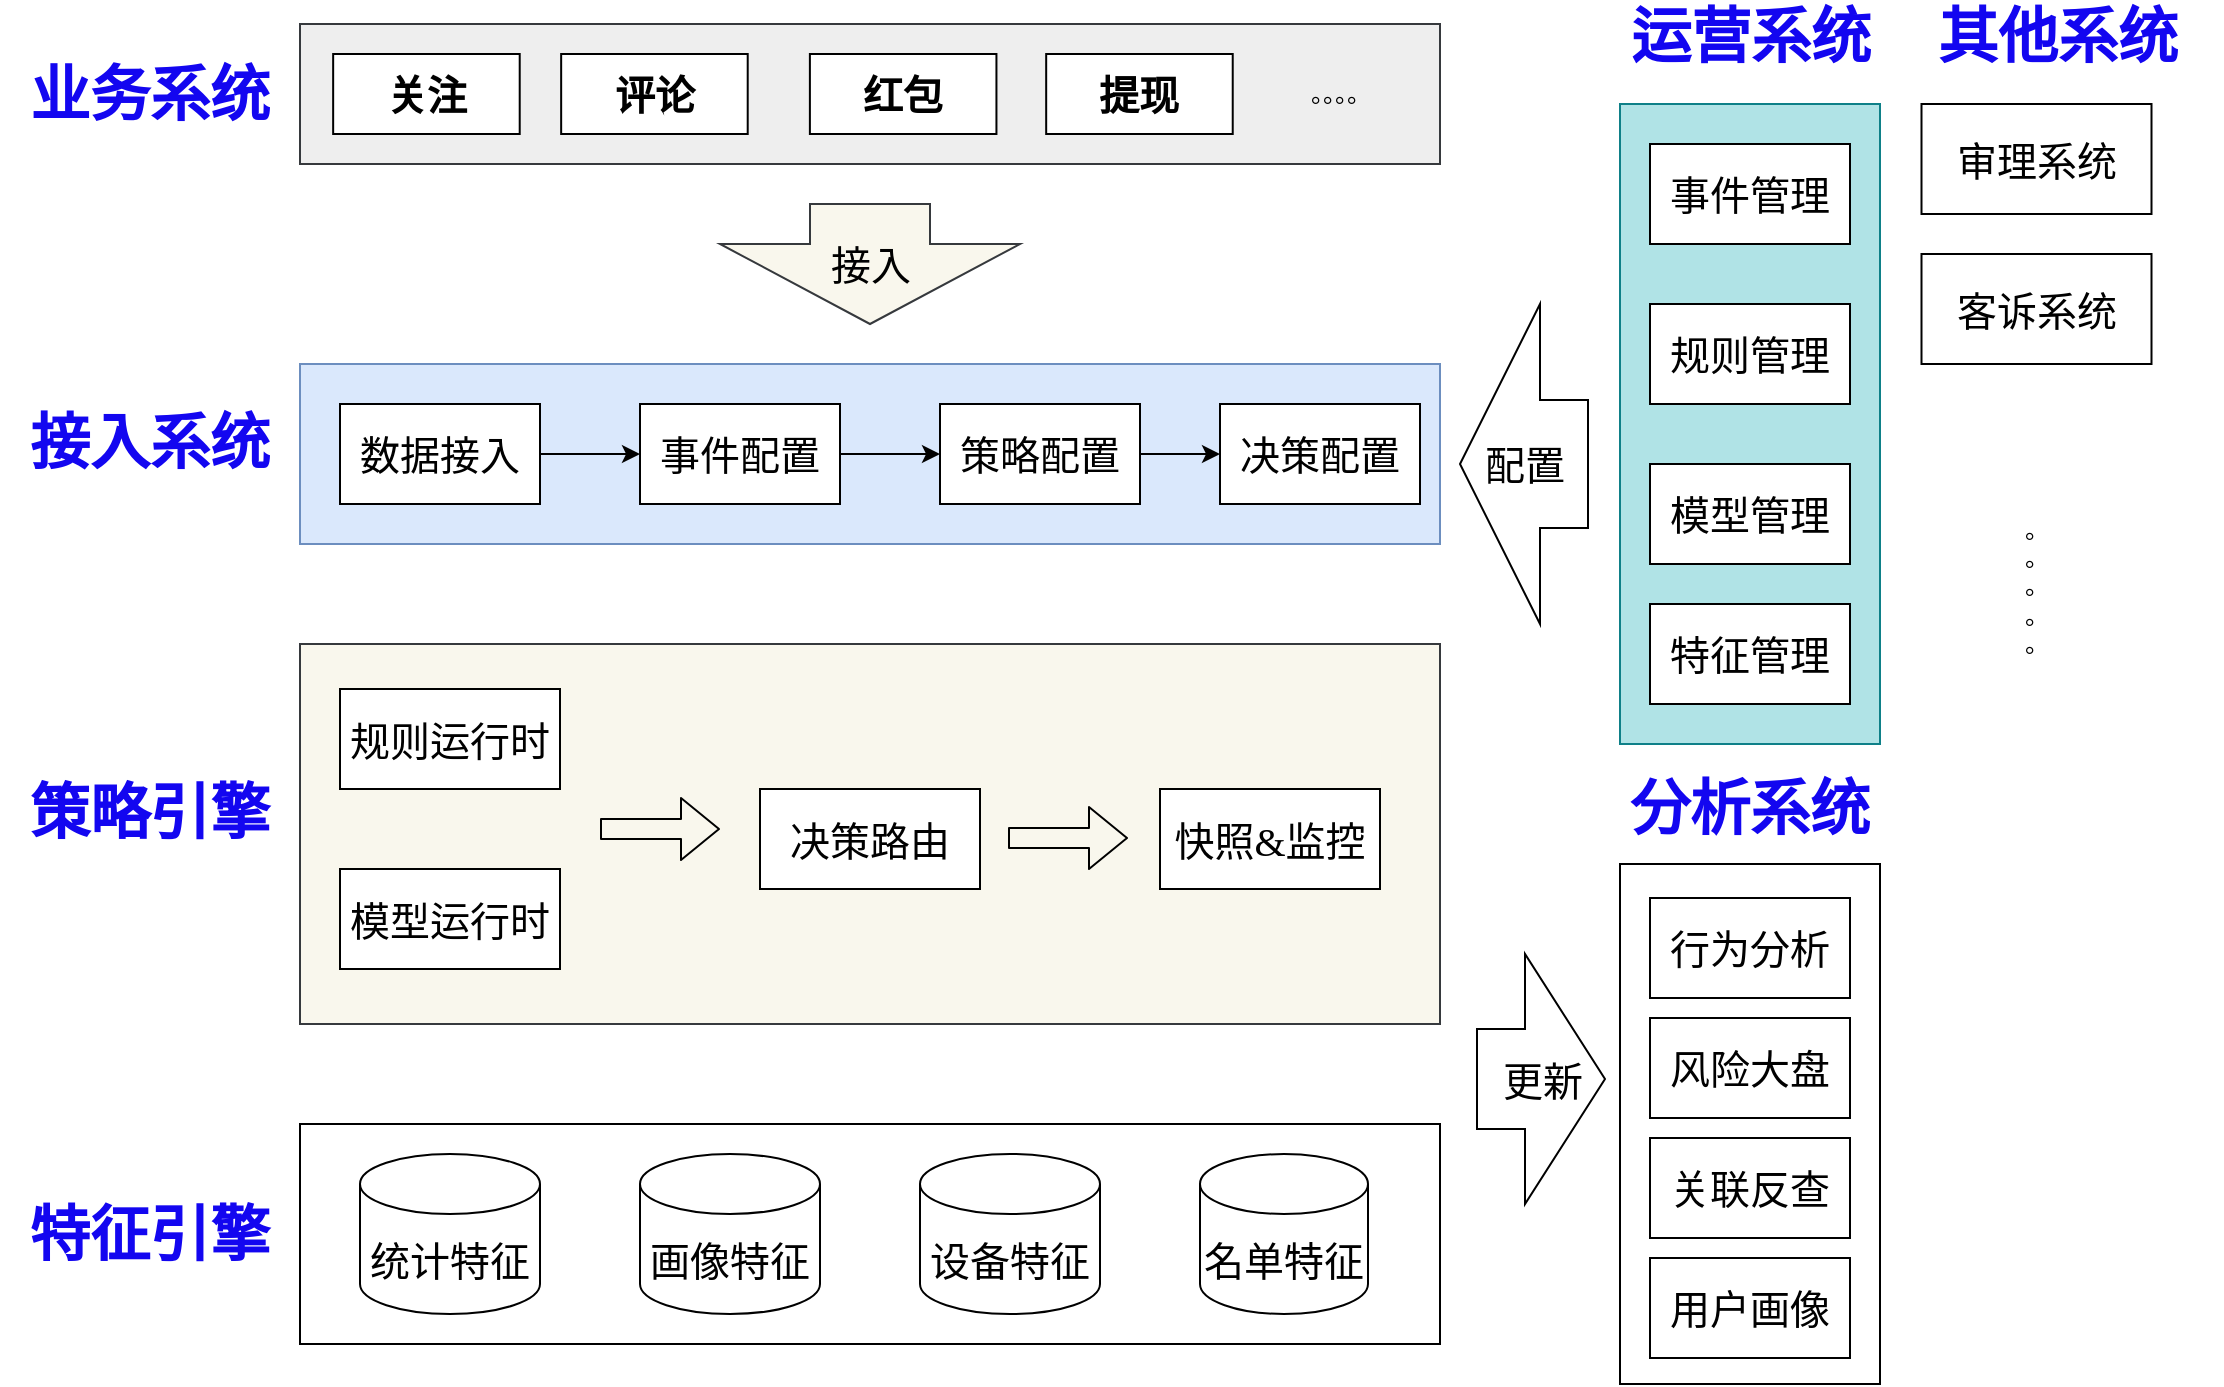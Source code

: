 <mxfile version="14.9.8" type="github">
  <diagram id="CgHuMHWb_MgUtAC-TnG3" name="Page-1">
    <mxGraphModel dx="2082" dy="754" grid="1" gridSize="10" guides="1" tooltips="1" connect="1" arrows="1" fold="1" page="1" pageScale="1" pageWidth="827" pageHeight="1169" math="0" shadow="0">
      <root>
        <mxCell id="0" />
        <mxCell id="1" parent="0" />
        <mxCell id="HVg_R_1ZHr7gGvRmpxuw-1" value="" style="rounded=0;whiteSpace=wrap;html=1;fillColor=#b0e3e6;strokeColor=#0e8088;fontFamily=TencentSans;" parent="1" vertex="1">
          <mxGeometry x="640" y="160" width="130" height="320" as="geometry" />
        </mxCell>
        <mxCell id="HVg_R_1ZHr7gGvRmpxuw-2" value="&lt;b style=&quot;font-size: 30px;&quot;&gt;&lt;font style=&quot;font-size: 30px;&quot;&gt;运营系统&lt;/font&gt;&lt;/b&gt;" style="text;html=1;strokeColor=none;fillColor=none;align=center;verticalAlign=middle;whiteSpace=wrap;rounded=0;fontFamily=TencentSans;fontSize=30;fontColor=#1306F0;" parent="1" vertex="1">
          <mxGeometry x="632.5" y="111" width="145" height="30" as="geometry" />
        </mxCell>
        <mxCell id="HVg_R_1ZHr7gGvRmpxuw-3" value="事件管理" style="rounded=0;whiteSpace=wrap;html=1;fontFamily=TencentSans;fontSize=20;" parent="1" vertex="1">
          <mxGeometry x="655" y="180" width="100" height="50" as="geometry" />
        </mxCell>
        <mxCell id="HVg_R_1ZHr7gGvRmpxuw-4" value="规则管理" style="rounded=0;whiteSpace=wrap;html=1;fontFamily=TencentSans;fontSize=20;" parent="1" vertex="1">
          <mxGeometry x="655" y="260" width="100" height="50" as="geometry" />
        </mxCell>
        <mxCell id="HVg_R_1ZHr7gGvRmpxuw-5" value="模型管理" style="rounded=0;whiteSpace=wrap;html=1;fontFamily=TencentSans;fontSize=20;" parent="1" vertex="1">
          <mxGeometry x="655" y="340" width="100" height="50" as="geometry" />
        </mxCell>
        <mxCell id="HVg_R_1ZHr7gGvRmpxuw-6" value="特征管理" style="rounded=0;whiteSpace=wrap;html=1;fontFamily=TencentSans;fontSize=20;" parent="1" vertex="1">
          <mxGeometry x="655" y="410" width="100" height="50" as="geometry" />
        </mxCell>
        <mxCell id="HVg_R_1ZHr7gGvRmpxuw-14" value="&lt;b style=&quot;font-size: 30px&quot;&gt;&lt;font style=&quot;font-size: 30px&quot;&gt;业务系统&lt;/font&gt;&lt;/b&gt;" style="text;html=1;strokeColor=none;fillColor=none;align=center;verticalAlign=middle;whiteSpace=wrap;rounded=0;fontFamily=TencentSans;fontSize=30;fontColor=#1306F0;" parent="1" vertex="1">
          <mxGeometry x="-160" y="136.25" width="130" height="37.5" as="geometry" />
        </mxCell>
        <mxCell id="HVg_R_1ZHr7gGvRmpxuw-16" value="" style="group;fontFamily=TencentSans;" parent="1" vertex="1" connectable="0">
          <mxGeometry x="-20" y="120" width="570" height="70" as="geometry" />
        </mxCell>
        <mxCell id="HVg_R_1ZHr7gGvRmpxuw-13" value="" style="group;strokeColor=#36393d;fillColor=#E6E6E6;container=0;fontFamily=TencentSans;" parent="HVg_R_1ZHr7gGvRmpxuw-16" vertex="1" connectable="0">
          <mxGeometry width="570" height="70" as="geometry" />
        </mxCell>
        <mxCell id="HVg_R_1ZHr7gGvRmpxuw-7" value="" style="rounded=0;whiteSpace=wrap;html=1;fillColor=#eeeeee;strokeColor=#36393d;fontFamily=TencentSans;" parent="HVg_R_1ZHr7gGvRmpxuw-16" vertex="1">
          <mxGeometry width="570" height="70" as="geometry" />
        </mxCell>
        <mxCell id="HVg_R_1ZHr7gGvRmpxuw-8" value="关注" style="rounded=0;whiteSpace=wrap;html=1;fontFamily=TencentSans;fontStyle=1;fontSize=20;" parent="HVg_R_1ZHr7gGvRmpxuw-16" vertex="1">
          <mxGeometry x="16.582" y="15" width="93.273" height="40" as="geometry" />
        </mxCell>
        <mxCell id="HVg_R_1ZHr7gGvRmpxuw-9" value="评论" style="rounded=0;whiteSpace=wrap;html=1;fontFamily=TencentSans;fontStyle=1;fontSize=20;" parent="HVg_R_1ZHr7gGvRmpxuw-16" vertex="1">
          <mxGeometry x="130.582" y="15" width="93.273" height="40" as="geometry" />
        </mxCell>
        <mxCell id="HVg_R_1ZHr7gGvRmpxuw-10" value="红包" style="rounded=0;whiteSpace=wrap;html=1;fontFamily=TencentSans;fontStyle=1;fontSize=20;" parent="HVg_R_1ZHr7gGvRmpxuw-16" vertex="1">
          <mxGeometry x="254.945" y="15" width="93.273" height="40" as="geometry" />
        </mxCell>
        <mxCell id="HVg_R_1ZHr7gGvRmpxuw-11" value="提现" style="rounded=0;whiteSpace=wrap;html=1;fontFamily=TencentSans;fontStyle=1;fontSize=20;" parent="HVg_R_1ZHr7gGvRmpxuw-16" vertex="1">
          <mxGeometry x="373.091" y="15" width="93.273" height="40" as="geometry" />
        </mxCell>
        <mxCell id="HVg_R_1ZHr7gGvRmpxuw-12" value="。。。。" style="text;html=1;strokeColor=none;fillColor=none;align=center;verticalAlign=middle;whiteSpace=wrap;rounded=0;fontFamily=TencentSans;" parent="HVg_R_1ZHr7gGvRmpxuw-16" vertex="1">
          <mxGeometry x="500.045" y="25" width="41.455" height="20" as="geometry" />
        </mxCell>
        <mxCell id="HVg_R_1ZHr7gGvRmpxuw-17" value="&lt;b style=&quot;font-size: 30px&quot;&gt;&lt;font style=&quot;font-size: 30px&quot;&gt;接入系统&lt;/font&gt;&lt;/b&gt;" style="text;html=1;strokeColor=none;fillColor=none;align=center;verticalAlign=middle;whiteSpace=wrap;rounded=0;fontFamily=TencentSans;fontSize=30;fontColor=#1306F0;" parent="1" vertex="1">
          <mxGeometry x="-170" y="310" width="150" height="37.5" as="geometry" />
        </mxCell>
        <mxCell id="HVg_R_1ZHr7gGvRmpxuw-25" value="接入" style="html=1;shadow=0;dashed=0;align=center;verticalAlign=middle;shape=mxgraph.arrows2.arrow;dy=0.6;dx=40;direction=south;notch=0;fillColor=#f9f7ed;strokeColor=#36393d;fontFamily=TencentSans;fontSize=20;" parent="1" vertex="1">
          <mxGeometry x="190" y="210" width="150" height="60" as="geometry" />
        </mxCell>
        <mxCell id="HVg_R_1ZHr7gGvRmpxuw-31" value="" style="group;fontFamily=TencentSans;" parent="1" vertex="1" connectable="0">
          <mxGeometry x="-20" y="290" width="570" height="90" as="geometry" />
        </mxCell>
        <mxCell id="HVg_R_1ZHr7gGvRmpxuw-15" value="" style="rounded=0;whiteSpace=wrap;html=1;fillColor=#dae8fc;strokeColor=#6c8ebf;fontFamily=TencentSans;" parent="HVg_R_1ZHr7gGvRmpxuw-31" vertex="1">
          <mxGeometry width="570" height="90" as="geometry" />
        </mxCell>
        <mxCell id="HVg_R_1ZHr7gGvRmpxuw-18" value="数据接入" style="rounded=0;whiteSpace=wrap;html=1;fontFamily=TencentSans;fontSize=20;" parent="HVg_R_1ZHr7gGvRmpxuw-31" vertex="1">
          <mxGeometry x="20" y="20" width="100" height="50" as="geometry" />
        </mxCell>
        <mxCell id="HVg_R_1ZHr7gGvRmpxuw-19" value="事件配置" style="rounded=0;whiteSpace=wrap;html=1;fontFamily=TencentSans;fontSize=20;" parent="HVg_R_1ZHr7gGvRmpxuw-31" vertex="1">
          <mxGeometry x="170" y="20" width="100" height="50" as="geometry" />
        </mxCell>
        <mxCell id="HVg_R_1ZHr7gGvRmpxuw-20" value="" style="edgeStyle=orthogonalEdgeStyle;rounded=0;orthogonalLoop=1;jettySize=auto;html=1;fontFamily=TencentSans;" parent="HVg_R_1ZHr7gGvRmpxuw-31" source="HVg_R_1ZHr7gGvRmpxuw-18" target="HVg_R_1ZHr7gGvRmpxuw-19" edge="1">
          <mxGeometry relative="1" as="geometry" />
        </mxCell>
        <mxCell id="HVg_R_1ZHr7gGvRmpxuw-27" value="策略配置" style="rounded=0;whiteSpace=wrap;html=1;fontFamily=TencentSans;fontSize=20;" parent="HVg_R_1ZHr7gGvRmpxuw-31" vertex="1">
          <mxGeometry x="320" y="20" width="100" height="50" as="geometry" />
        </mxCell>
        <mxCell id="HVg_R_1ZHr7gGvRmpxuw-28" value="" style="edgeStyle=orthogonalEdgeStyle;rounded=0;orthogonalLoop=1;jettySize=auto;html=1;fontFamily=TencentSans;" parent="HVg_R_1ZHr7gGvRmpxuw-31" source="HVg_R_1ZHr7gGvRmpxuw-19" target="HVg_R_1ZHr7gGvRmpxuw-27" edge="1">
          <mxGeometry relative="1" as="geometry" />
        </mxCell>
        <mxCell id="HVg_R_1ZHr7gGvRmpxuw-29" value="决策配置" style="rounded=0;whiteSpace=wrap;html=1;fontFamily=TencentSans;fontSize=20;" parent="HVg_R_1ZHr7gGvRmpxuw-31" vertex="1">
          <mxGeometry x="460" y="20" width="100" height="50" as="geometry" />
        </mxCell>
        <mxCell id="HVg_R_1ZHr7gGvRmpxuw-30" value="" style="edgeStyle=orthogonalEdgeStyle;rounded=0;orthogonalLoop=1;jettySize=auto;html=1;fontFamily=TencentSans;" parent="HVg_R_1ZHr7gGvRmpxuw-31" source="HVg_R_1ZHr7gGvRmpxuw-27" target="HVg_R_1ZHr7gGvRmpxuw-29" edge="1">
          <mxGeometry relative="1" as="geometry" />
        </mxCell>
        <mxCell id="HVg_R_1ZHr7gGvRmpxuw-32" value="&lt;b style=&quot;font-size: 30px;&quot;&gt;&lt;font style=&quot;font-size: 30px;&quot;&gt;分析系统&lt;/font&gt;&lt;/b&gt;" style="text;html=1;strokeColor=none;fillColor=none;align=center;verticalAlign=middle;whiteSpace=wrap;rounded=0;fontFamily=TencentSans;fontSize=30;fontColor=#1306F0;" parent="1" vertex="1">
          <mxGeometry x="611.25" y="497.25" width="187.5" height="30" as="geometry" />
        </mxCell>
        <mxCell id="HVg_R_1ZHr7gGvRmpxuw-33" value="配置" style="html=1;shadow=0;dashed=0;align=center;verticalAlign=middle;shape=mxgraph.arrows2.arrow;dy=0.6;dx=40;flipH=1;notch=0;fillColor=#ffffff;fontFamily=TencentSans;fontSize=20;" parent="1" vertex="1">
          <mxGeometry x="560" y="260" width="64" height="160" as="geometry" />
        </mxCell>
        <mxCell id="HVg_R_1ZHr7gGvRmpxuw-40" value="更新" style="html=1;shadow=0;dashed=0;align=center;verticalAlign=middle;shape=mxgraph.arrows2.arrow;dy=0.6;dx=40;notch=0;fillColor=#ffffff;fontFamily=TencentSans;fontSize=20;" parent="1" vertex="1">
          <mxGeometry x="568.5" y="585" width="64" height="125" as="geometry" />
        </mxCell>
        <mxCell id="HVg_R_1ZHr7gGvRmpxuw-41" value="客诉系统" style="rounded=0;whiteSpace=wrap;html=1;fontFamily=TencentSans;fontSize=20;" parent="1" vertex="1">
          <mxGeometry x="790.75" y="235" width="115" height="55" as="geometry" />
        </mxCell>
        <mxCell id="HVg_R_1ZHr7gGvRmpxuw-42" value="审理系统" style="rounded=0;whiteSpace=wrap;html=1;fontFamily=TencentSans;fontSize=20;" parent="1" vertex="1">
          <mxGeometry x="790.75" y="160" width="115" height="55" as="geometry" />
        </mxCell>
        <mxCell id="HVg_R_1ZHr7gGvRmpxuw-43" value="。&lt;br&gt;。&lt;br&gt;。&lt;br&gt;。&lt;br&gt;。" style="text;html=1;strokeColor=none;fillColor=none;align=center;verticalAlign=middle;whiteSpace=wrap;rounded=0;fontFamily=TencentSans;" parent="1" vertex="1">
          <mxGeometry x="827" y="355" width="42.5" height="92.5" as="geometry" />
        </mxCell>
        <mxCell id="HVg_R_1ZHr7gGvRmpxuw-45" value="&lt;b style=&quot;font-size: 30px;&quot;&gt;&lt;font style=&quot;font-size: 30px;&quot;&gt;其他系统&lt;/font&gt;&lt;/b&gt;" style="text;html=1;strokeColor=none;fillColor=none;align=center;verticalAlign=middle;whiteSpace=wrap;rounded=0;fontFamily=TencentSans;fontSize=30;fontColor=#1306F0;" parent="1" vertex="1">
          <mxGeometry x="776.5" y="111" width="164.25" height="30" as="geometry" />
        </mxCell>
        <mxCell id="HVg_R_1ZHr7gGvRmpxuw-47" value="" style="rounded=0;whiteSpace=wrap;html=1;fillColor=#ffffff;fontFamily=TencentSans;" parent="1" vertex="1">
          <mxGeometry x="-20" y="670" width="570" height="110" as="geometry" />
        </mxCell>
        <mxCell id="HVg_R_1ZHr7gGvRmpxuw-49" value="&lt;b style=&quot;font-size: 30px&quot;&gt;&lt;font style=&quot;font-size: 30px&quot;&gt;策略引擎&lt;/font&gt;&lt;/b&gt;" style="text;html=1;strokeColor=none;fillColor=none;align=center;verticalAlign=middle;whiteSpace=wrap;rounded=0;fontFamily=TencentSans;fontSize=30;fontColor=#1306F0;" parent="1" vertex="1">
          <mxGeometry x="-160" y="494.75" width="130" height="37.5" as="geometry" />
        </mxCell>
        <mxCell id="HVg_R_1ZHr7gGvRmpxuw-50" value="&lt;b style=&quot;font-size: 30px&quot;&gt;&lt;font style=&quot;font-size: 30px&quot;&gt;特征引擎&lt;br&gt;&lt;/font&gt;&lt;/b&gt;" style="text;html=1;strokeColor=none;fillColor=none;align=center;verticalAlign=middle;whiteSpace=wrap;rounded=0;fontFamily=TencentSans;fontSize=30;fontColor=#1306F0;" parent="1" vertex="1">
          <mxGeometry x="-160" y="706.25" width="130" height="37.5" as="geometry" />
        </mxCell>
        <mxCell id="HVg_R_1ZHr7gGvRmpxuw-62" value="" style="group;fontFamily=TencentSans;" parent="1" vertex="1" connectable="0">
          <mxGeometry x="-20" y="430" width="570" height="190" as="geometry" />
        </mxCell>
        <mxCell id="HVg_R_1ZHr7gGvRmpxuw-46" value="" style="rounded=0;whiteSpace=wrap;html=1;fillColor=#f9f7ed;strokeColor=#36393d;fontFamily=TencentSans;" parent="HVg_R_1ZHr7gGvRmpxuw-62" vertex="1">
          <mxGeometry width="570" height="190" as="geometry" />
        </mxCell>
        <mxCell id="HVg_R_1ZHr7gGvRmpxuw-51" value="规则运行时" style="rounded=0;whiteSpace=wrap;html=1;fillColor=#ffffff;fontFamily=TencentSans;fontSize=20;" parent="HVg_R_1ZHr7gGvRmpxuw-62" vertex="1">
          <mxGeometry x="20" y="22.5" width="110" height="50" as="geometry" />
        </mxCell>
        <mxCell id="HVg_R_1ZHr7gGvRmpxuw-52" value="模型运行时" style="rounded=0;whiteSpace=wrap;html=1;fillColor=#ffffff;fontFamily=TencentSans;fontSize=20;" parent="HVg_R_1ZHr7gGvRmpxuw-62" vertex="1">
          <mxGeometry x="20" y="112.5" width="110" height="50" as="geometry" />
        </mxCell>
        <mxCell id="HVg_R_1ZHr7gGvRmpxuw-53" value="决策路由" style="rounded=0;whiteSpace=wrap;html=1;fillColor=#ffffff;fontFamily=TencentSans;fontSize=20;" parent="HVg_R_1ZHr7gGvRmpxuw-62" vertex="1">
          <mxGeometry x="230" y="72.5" width="110" height="50" as="geometry" />
        </mxCell>
        <mxCell id="HVg_R_1ZHr7gGvRmpxuw-54" value="快照&amp;amp;监控" style="rounded=0;whiteSpace=wrap;html=1;fillColor=#ffffff;fontFamily=TencentSans;fontSize=20;" parent="HVg_R_1ZHr7gGvRmpxuw-62" vertex="1">
          <mxGeometry x="430" y="72.5" width="110" height="50" as="geometry" />
        </mxCell>
        <mxCell id="HVg_R_1ZHr7gGvRmpxuw-60" value="" style="shape=flexArrow;endArrow=classic;html=1;fontFamily=TencentSans;" parent="HVg_R_1ZHr7gGvRmpxuw-62" edge="1">
          <mxGeometry width="50" height="50" relative="1" as="geometry">
            <mxPoint x="150" y="92.5" as="sourcePoint" />
            <mxPoint x="210" y="92.5" as="targetPoint" />
          </mxGeometry>
        </mxCell>
        <mxCell id="HVg_R_1ZHr7gGvRmpxuw-61" value="" style="shape=flexArrow;endArrow=classic;html=1;fontFamily=TencentSans;" parent="HVg_R_1ZHr7gGvRmpxuw-62" edge="1">
          <mxGeometry width="50" height="50" relative="1" as="geometry">
            <mxPoint x="354" y="97" as="sourcePoint" />
            <mxPoint x="414" y="97" as="targetPoint" />
          </mxGeometry>
        </mxCell>
        <mxCell id="HVg_R_1ZHr7gGvRmpxuw-63" value="统计特征" style="shape=cylinder3;whiteSpace=wrap;html=1;boundedLbl=1;backgroundOutline=1;size=15;fillColor=#ffffff;fontFamily=TencentSans;fontSize=20;" parent="1" vertex="1">
          <mxGeometry x="10" y="685" width="90" height="80" as="geometry" />
        </mxCell>
        <mxCell id="HVg_R_1ZHr7gGvRmpxuw-64" value="画像特征" style="shape=cylinder3;whiteSpace=wrap;html=1;boundedLbl=1;backgroundOutline=1;size=15;fillColor=#ffffff;fontFamily=TencentSans;fontSize=20;" parent="1" vertex="1">
          <mxGeometry x="150" y="685" width="90" height="80" as="geometry" />
        </mxCell>
        <mxCell id="HVg_R_1ZHr7gGvRmpxuw-65" value="设备特征" style="shape=cylinder3;whiteSpace=wrap;html=1;boundedLbl=1;backgroundOutline=1;size=15;fillColor=#ffffff;fontFamily=TencentSans;fontSize=20;" parent="1" vertex="1">
          <mxGeometry x="290" y="685" width="90" height="80" as="geometry" />
        </mxCell>
        <mxCell id="HVg_R_1ZHr7gGvRmpxuw-66" value="名单特征" style="shape=cylinder3;whiteSpace=wrap;html=1;boundedLbl=1;backgroundOutline=1;size=15;fillColor=#ffffff;fontFamily=TencentSans;fontSize=20;" parent="1" vertex="1">
          <mxGeometry x="430" y="685" width="84" height="80" as="geometry" />
        </mxCell>
        <mxCell id="3dWUOVySmQdVNzKVr4_l-2" value="" style="group" vertex="1" connectable="0" parent="1">
          <mxGeometry x="640" y="540" width="130" height="260" as="geometry" />
        </mxCell>
        <mxCell id="HVg_R_1ZHr7gGvRmpxuw-34" value="" style="rounded=0;whiteSpace=wrap;html=1;fontFamily=TencentSans;" parent="3dWUOVySmQdVNzKVr4_l-2" vertex="1">
          <mxGeometry width="130" height="260" as="geometry" />
        </mxCell>
        <mxCell id="HVg_R_1ZHr7gGvRmpxuw-35" value="行为分析" style="rounded=0;whiteSpace=wrap;html=1;fontFamily=TencentSans;fontSize=20;" parent="3dWUOVySmQdVNzKVr4_l-2" vertex="1">
          <mxGeometry x="15" y="17" width="100" height="50" as="geometry" />
        </mxCell>
        <mxCell id="HVg_R_1ZHr7gGvRmpxuw-36" value="风险大盘" style="rounded=0;whiteSpace=wrap;html=1;fontFamily=TencentSans;fontSize=20;" parent="3dWUOVySmQdVNzKVr4_l-2" vertex="1">
          <mxGeometry x="15" y="77" width="100" height="50" as="geometry" />
        </mxCell>
        <mxCell id="HVg_R_1ZHr7gGvRmpxuw-37" value="关联反查" style="rounded=0;whiteSpace=wrap;html=1;fontFamily=TencentSans;fontSize=20;" parent="3dWUOVySmQdVNzKVr4_l-2" vertex="1">
          <mxGeometry x="15" y="137" width="100" height="50" as="geometry" />
        </mxCell>
        <mxCell id="HVg_R_1ZHr7gGvRmpxuw-38" value="用户画像" style="rounded=0;whiteSpace=wrap;html=1;fontFamily=TencentSans;fontSize=20;" parent="3dWUOVySmQdVNzKVr4_l-2" vertex="1">
          <mxGeometry x="15" y="197" width="100" height="50" as="geometry" />
        </mxCell>
      </root>
    </mxGraphModel>
  </diagram>
</mxfile>
